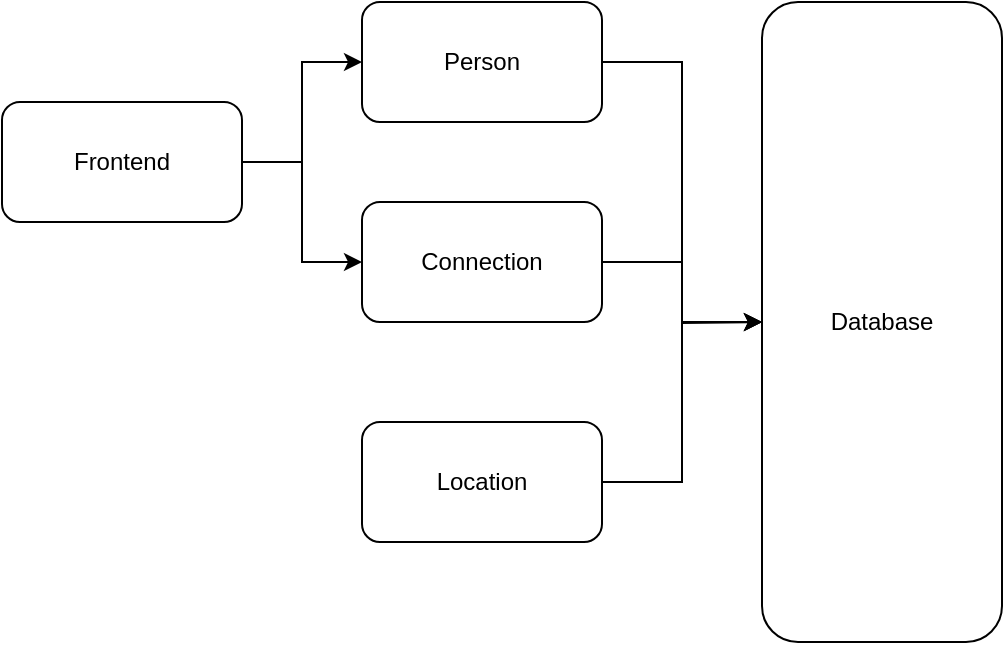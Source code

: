 <mxfile version="20.8.16" type="device"><diagram name="Page-1" id="Wm7jLWkTrUhuu1v7YJkv"><mxGraphModel dx="1434" dy="736" grid="1" gridSize="10" guides="1" tooltips="1" connect="1" arrows="1" fold="1" page="1" pageScale="1" pageWidth="827" pageHeight="1169" math="0" shadow="0"><root><mxCell id="0"/><mxCell id="1" parent="0"/><mxCell id="vltHhoM_8uoUhcBrWbjR-3" value="" style="edgeStyle=orthogonalEdgeStyle;rounded=0;orthogonalLoop=1;jettySize=auto;html=1;" parent="1" source="vltHhoM_8uoUhcBrWbjR-1" target="vltHhoM_8uoUhcBrWbjR-2" edge="1"><mxGeometry relative="1" as="geometry"/></mxCell><mxCell id="vltHhoM_8uoUhcBrWbjR-5" style="edgeStyle=orthogonalEdgeStyle;rounded=0;orthogonalLoop=1;jettySize=auto;html=1;entryX=0;entryY=0.5;entryDx=0;entryDy=0;" parent="1" source="vltHhoM_8uoUhcBrWbjR-1" target="vltHhoM_8uoUhcBrWbjR-4" edge="1"><mxGeometry relative="1" as="geometry"/></mxCell><mxCell id="vltHhoM_8uoUhcBrWbjR-1" value="Frontend" style="rounded=1;whiteSpace=wrap;html=1;" parent="1" vertex="1"><mxGeometry x="100" y="310" width="120" height="60" as="geometry"/></mxCell><mxCell id="vltHhoM_8uoUhcBrWbjR-9" style="edgeStyle=orthogonalEdgeStyle;rounded=0;orthogonalLoop=1;jettySize=auto;html=1;" parent="1" source="vltHhoM_8uoUhcBrWbjR-2" target="vltHhoM_8uoUhcBrWbjR-7" edge="1"><mxGeometry relative="1" as="geometry"/></mxCell><mxCell id="vltHhoM_8uoUhcBrWbjR-2" value="Person" style="rounded=1;whiteSpace=wrap;html=1;" parent="1" vertex="1"><mxGeometry x="280" y="260" width="120" height="60" as="geometry"/></mxCell><mxCell id="vltHhoM_8uoUhcBrWbjR-10" style="edgeStyle=orthogonalEdgeStyle;rounded=0;orthogonalLoop=1;jettySize=auto;html=1;" parent="1" source="vltHhoM_8uoUhcBrWbjR-4" edge="1"><mxGeometry relative="1" as="geometry"><mxPoint x="480" y="420" as="targetPoint"/></mxGeometry></mxCell><mxCell id="vltHhoM_8uoUhcBrWbjR-4" value="Connection" style="rounded=1;whiteSpace=wrap;html=1;" parent="1" vertex="1"><mxGeometry x="280" y="360" width="120" height="60" as="geometry"/></mxCell><mxCell id="vltHhoM_8uoUhcBrWbjR-7" value="Database" style="rounded=1;whiteSpace=wrap;html=1;" parent="1" vertex="1"><mxGeometry x="480" y="260" width="120" height="320" as="geometry"/></mxCell><mxCell id="vltHhoM_8uoUhcBrWbjR-11" style="edgeStyle=orthogonalEdgeStyle;rounded=0;orthogonalLoop=1;jettySize=auto;html=1;entryX=0;entryY=0.5;entryDx=0;entryDy=0;" parent="1" source="vltHhoM_8uoUhcBrWbjR-8" target="vltHhoM_8uoUhcBrWbjR-7" edge="1"><mxGeometry relative="1" as="geometry"/></mxCell><mxCell id="vltHhoM_8uoUhcBrWbjR-8" value="Location" style="rounded=1;whiteSpace=wrap;html=1;" parent="1" vertex="1"><mxGeometry x="280" y="470" width="120" height="60" as="geometry"/></mxCell></root></mxGraphModel></diagram></mxfile>